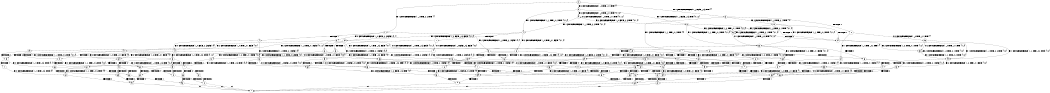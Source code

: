 digraph BCG {
size = "7, 10.5";
center = TRUE;
node [shape = circle];
0 [peripheries = 2];
0 -> 1 [label = "EX !1 !ATOMIC_EXCH_BRANCH (1, +1, TRUE, +0, 2, TRUE) !{}"];
0 -> 2 [label = "EX !2 !ATOMIC_EXCH_BRANCH (1, +0, TRUE, +0, 1, TRUE) !{}"];
0 -> 3 [label = "EX !0 !ATOMIC_EXCH_BRANCH (1, +0, FALSE, +0, 3, TRUE) !{}"];
1 -> 4 [label = "TERMINATE !1"];
1 -> 5 [label = "EX !2 !ATOMIC_EXCH_BRANCH (1, +0, TRUE, +0, 1, FALSE) !{0, 1}"];
1 -> 6 [label = "EX !0 !ATOMIC_EXCH_BRANCH (1, +0, FALSE, +0, 3, FALSE) !{0, 1}"];
2 -> 7 [label = "EX !1 !ATOMIC_EXCH_BRANCH (1, +1, TRUE, +0, 2, TRUE) !{0, 1, 2}"];
2 -> 8 [label = "EX !0 !ATOMIC_EXCH_BRANCH (1, +0, FALSE, +0, 3, TRUE) !{0, 1, 2}"];
2 -> 9 [label = "EX !2 !ATOMIC_EXCH_BRANCH (1, +0, TRUE, +0, 1, TRUE) !{0, 1, 2}"];
3 -> 10 [label = "TERMINATE !0"];
3 -> 11 [label = "EX !1 !ATOMIC_EXCH_BRANCH (1, +1, TRUE, +0, 2, TRUE) !{0}"];
3 -> 12 [label = "EX !2 !ATOMIC_EXCH_BRANCH (1, +0, TRUE, +0, 1, TRUE) !{0}"];
4 -> 13 [label = "EX !2 !ATOMIC_EXCH_BRANCH (1, +0, TRUE, +0, 1, FALSE) !{0}"];
4 -> 14 [label = "EX !0 !ATOMIC_EXCH_BRANCH (1, +0, FALSE, +0, 3, FALSE) !{0}"];
5 -> 15 [label = "TERMINATE !1"];
5 -> 16 [label = "TERMINATE !2"];
5 -> 17 [label = "EX !0 !ATOMIC_EXCH_BRANCH (1, +0, FALSE, +0, 3, TRUE) !{0, 1, 2}"];
6 -> 18 [label = "TERMINATE !1"];
6 -> 19 [label = "EX !2 !ATOMIC_EXCH_BRANCH (1, +0, TRUE, +0, 1, FALSE) !{0, 1}"];
6 -> 20 [label = "EX !0 !ATOMIC_EXCH_BRANCH (1, +1, TRUE, +0, 3, FALSE) !{0, 1}"];
7 -> 21 [label = "TERMINATE !1"];
7 -> 22 [label = "EX !0 !ATOMIC_EXCH_BRANCH (1, +0, FALSE, +0, 3, FALSE) !{0, 1, 2}"];
7 -> 23 [label = "EX !2 !ATOMIC_EXCH_BRANCH (1, +0, TRUE, +0, 1, FALSE) !{0, 1, 2}"];
8 -> 24 [label = "TERMINATE !0"];
8 -> 25 [label = "EX !1 !ATOMIC_EXCH_BRANCH (1, +1, TRUE, +0, 2, TRUE) !{0, 1, 2}"];
8 -> 26 [label = "EX !2 !ATOMIC_EXCH_BRANCH (1, +0, TRUE, +0, 1, TRUE) !{0, 1, 2}"];
9 -> 7 [label = "EX !1 !ATOMIC_EXCH_BRANCH (1, +1, TRUE, +0, 2, TRUE) !{0, 1, 2}"];
9 -> 8 [label = "EX !0 !ATOMIC_EXCH_BRANCH (1, +0, FALSE, +0, 3, TRUE) !{0, 1, 2}"];
9 -> 9 [label = "EX !2 !ATOMIC_EXCH_BRANCH (1, +0, TRUE, +0, 1, TRUE) !{0, 1, 2}"];
10 -> 27 [label = "EX !1 !ATOMIC_EXCH_BRANCH (1, +1, TRUE, +0, 2, TRUE) !{}"];
10 -> 28 [label = "EX !2 !ATOMIC_EXCH_BRANCH (1, +0, TRUE, +0, 1, TRUE) !{}"];
11 -> 29 [label = "TERMINATE !1"];
11 -> 30 [label = "TERMINATE !0"];
11 -> 31 [label = "EX !2 !ATOMIC_EXCH_BRANCH (1, +0, TRUE, +0, 1, FALSE) !{0, 1}"];
12 -> 24 [label = "TERMINATE !0"];
12 -> 25 [label = "EX !1 !ATOMIC_EXCH_BRANCH (1, +1, TRUE, +0, 2, TRUE) !{0, 1, 2}"];
12 -> 26 [label = "EX !2 !ATOMIC_EXCH_BRANCH (1, +0, TRUE, +0, 1, TRUE) !{0, 1, 2}"];
13 -> 32 [label = "TERMINATE !2"];
13 -> 33 [label = "EX !0 !ATOMIC_EXCH_BRANCH (1, +0, FALSE, +0, 3, TRUE) !{0, 2}"];
14 -> 34 [label = "EX !2 !ATOMIC_EXCH_BRANCH (1, +0, TRUE, +0, 1, FALSE) !{0}"];
14 -> 35 [label = "EX !0 !ATOMIC_EXCH_BRANCH (1, +1, TRUE, +0, 3, FALSE) !{0}"];
15 -> 32 [label = "TERMINATE !2"];
15 -> 33 [label = "EX !0 !ATOMIC_EXCH_BRANCH (1, +0, FALSE, +0, 3, TRUE) !{0, 2}"];
16 -> 36 [label = "TERMINATE !1"];
16 -> 37 [label = "EX !0 !ATOMIC_EXCH_BRANCH (1, +0, FALSE, +0, 3, TRUE) !{0, 1}"];
17 -> 38 [label = "TERMINATE !1"];
17 -> 39 [label = "TERMINATE !2"];
17 -> 40 [label = "TERMINATE !0"];
18 -> 34 [label = "EX !2 !ATOMIC_EXCH_BRANCH (1, +0, TRUE, +0, 1, FALSE) !{0}"];
18 -> 35 [label = "EX !0 !ATOMIC_EXCH_BRANCH (1, +1, TRUE, +0, 3, FALSE) !{0}"];
19 -> 41 [label = "TERMINATE !1"];
19 -> 42 [label = "TERMINATE !2"];
19 -> 43 [label = "EX !0 !ATOMIC_EXCH_BRANCH (1, +1, TRUE, +0, 3, TRUE) !{0, 1, 2}"];
20 -> 29 [label = "TERMINATE !1"];
20 -> 30 [label = "TERMINATE !0"];
20 -> 31 [label = "EX !2 !ATOMIC_EXCH_BRANCH (1, +0, TRUE, +0, 1, FALSE) !{0, 1}"];
21 -> 44 [label = "EX !0 !ATOMIC_EXCH_BRANCH (1, +0, FALSE, +0, 3, FALSE) !{0, 2}"];
21 -> 45 [label = "EX !2 !ATOMIC_EXCH_BRANCH (1, +0, TRUE, +0, 1, FALSE) !{0, 2}"];
22 -> 46 [label = "TERMINATE !1"];
22 -> 47 [label = "EX !2 !ATOMIC_EXCH_BRANCH (1, +0, TRUE, +0, 1, FALSE) !{0, 1, 2}"];
22 -> 48 [label = "EX !0 !ATOMIC_EXCH_BRANCH (1, +1, TRUE, +0, 3, FALSE) !{0, 1, 2}"];
23 -> 15 [label = "TERMINATE !1"];
23 -> 16 [label = "TERMINATE !2"];
23 -> 17 [label = "EX !0 !ATOMIC_EXCH_BRANCH (1, +0, FALSE, +0, 3, TRUE) !{0, 1, 2}"];
24 -> 49 [label = "EX !1 !ATOMIC_EXCH_BRANCH (1, +1, TRUE, +0, 2, TRUE) !{1, 2}"];
24 -> 50 [label = "EX !2 !ATOMIC_EXCH_BRANCH (1, +0, TRUE, +0, 1, TRUE) !{1, 2}"];
25 -> 51 [label = "TERMINATE !1"];
25 -> 52 [label = "TERMINATE !0"];
25 -> 53 [label = "EX !2 !ATOMIC_EXCH_BRANCH (1, +0, TRUE, +0, 1, FALSE) !{0, 1, 2}"];
26 -> 24 [label = "TERMINATE !0"];
26 -> 25 [label = "EX !1 !ATOMIC_EXCH_BRANCH (1, +1, TRUE, +0, 2, TRUE) !{0, 1, 2}"];
26 -> 26 [label = "EX !2 !ATOMIC_EXCH_BRANCH (1, +0, TRUE, +0, 1, TRUE) !{0, 1, 2}"];
27 -> 54 [label = "TERMINATE !1"];
27 -> 55 [label = "EX !2 !ATOMIC_EXCH_BRANCH (1, +0, TRUE, +0, 1, FALSE) !{1}"];
28 -> 49 [label = "EX !1 !ATOMIC_EXCH_BRANCH (1, +1, TRUE, +0, 2, TRUE) !{1, 2}"];
28 -> 50 [label = "EX !2 !ATOMIC_EXCH_BRANCH (1, +0, TRUE, +0, 1, TRUE) !{1, 2}"];
29 -> 56 [label = "TERMINATE !0"];
29 -> 57 [label = "EX !2 !ATOMIC_EXCH_BRANCH (1, +0, TRUE, +0, 1, FALSE) !{0}"];
30 -> 54 [label = "TERMINATE !1"];
30 -> 55 [label = "EX !2 !ATOMIC_EXCH_BRANCH (1, +0, TRUE, +0, 1, FALSE) !{1}"];
31 -> 38 [label = "TERMINATE !1"];
31 -> 39 [label = "TERMINATE !2"];
31 -> 40 [label = "TERMINATE !0"];
32 -> 58 [label = "EX !0 !ATOMIC_EXCH_BRANCH (1, +0, FALSE, +0, 3, TRUE) !{0}"];
33 -> 59 [label = "TERMINATE !2"];
33 -> 60 [label = "TERMINATE !0"];
34 -> 61 [label = "TERMINATE !2"];
34 -> 62 [label = "EX !0 !ATOMIC_EXCH_BRANCH (1, +1, TRUE, +0, 3, TRUE) !{0, 2}"];
35 -> 56 [label = "TERMINATE !0"];
35 -> 57 [label = "EX !2 !ATOMIC_EXCH_BRANCH (1, +0, TRUE, +0, 1, FALSE) !{0}"];
36 -> 58 [label = "EX !0 !ATOMIC_EXCH_BRANCH (1, +0, FALSE, +0, 3, TRUE) !{0}"];
37 -> 63 [label = "TERMINATE !1"];
37 -> 64 [label = "TERMINATE !0"];
38 -> 59 [label = "TERMINATE !2"];
38 -> 60 [label = "TERMINATE !0"];
39 -> 63 [label = "TERMINATE !1"];
39 -> 64 [label = "TERMINATE !0"];
40 -> 65 [label = "TERMINATE !1"];
40 -> 66 [label = "TERMINATE !2"];
41 -> 61 [label = "TERMINATE !2"];
41 -> 62 [label = "EX !0 !ATOMIC_EXCH_BRANCH (1, +1, TRUE, +0, 3, TRUE) !{0, 2}"];
42 -> 67 [label = "TERMINATE !1"];
42 -> 68 [label = "EX !0 !ATOMIC_EXCH_BRANCH (1, +1, TRUE, +0, 3, TRUE) !{0, 1}"];
43 -> 69 [label = "TERMINATE !1"];
43 -> 70 [label = "TERMINATE !2"];
43 -> 71 [label = "TERMINATE !0"];
44 -> 72 [label = "EX !2 !ATOMIC_EXCH_BRANCH (1, +0, TRUE, +0, 1, FALSE) !{0, 2}"];
44 -> 73 [label = "EX !0 !ATOMIC_EXCH_BRANCH (1, +1, TRUE, +0, 3, FALSE) !{0, 2}"];
45 -> 32 [label = "TERMINATE !2"];
45 -> 33 [label = "EX !0 !ATOMIC_EXCH_BRANCH (1, +0, FALSE, +0, 3, TRUE) !{0, 2}"];
46 -> 72 [label = "EX !2 !ATOMIC_EXCH_BRANCH (1, +0, TRUE, +0, 1, FALSE) !{0, 2}"];
46 -> 73 [label = "EX !0 !ATOMIC_EXCH_BRANCH (1, +1, TRUE, +0, 3, FALSE) !{0, 2}"];
47 -> 41 [label = "TERMINATE !1"];
47 -> 42 [label = "TERMINATE !2"];
47 -> 43 [label = "EX !0 !ATOMIC_EXCH_BRANCH (1, +1, TRUE, +0, 3, TRUE) !{0, 1, 2}"];
48 -> 51 [label = "TERMINATE !1"];
48 -> 52 [label = "TERMINATE !0"];
48 -> 53 [label = "EX !2 !ATOMIC_EXCH_BRANCH (1, +0, TRUE, +0, 1, FALSE) !{0, 1, 2}"];
49 -> 74 [label = "TERMINATE !1"];
49 -> 75 [label = "EX !2 !ATOMIC_EXCH_BRANCH (1, +0, TRUE, +0, 1, FALSE) !{1, 2}"];
50 -> 49 [label = "EX !1 !ATOMIC_EXCH_BRANCH (1, +1, TRUE, +0, 2, TRUE) !{1, 2}"];
50 -> 50 [label = "EX !2 !ATOMIC_EXCH_BRANCH (1, +0, TRUE, +0, 1, TRUE) !{1, 2}"];
51 -> 76 [label = "TERMINATE !0"];
51 -> 77 [label = "EX !2 !ATOMIC_EXCH_BRANCH (1, +0, TRUE, +0, 1, FALSE) !{0, 2}"];
52 -> 74 [label = "TERMINATE !1"];
52 -> 75 [label = "EX !2 !ATOMIC_EXCH_BRANCH (1, +0, TRUE, +0, 1, FALSE) !{1, 2}"];
53 -> 38 [label = "TERMINATE !1"];
53 -> 39 [label = "TERMINATE !2"];
53 -> 40 [label = "TERMINATE !0"];
54 -> 78 [label = "EX !2 !ATOMIC_EXCH_BRANCH (1, +0, TRUE, +0, 1, FALSE) !{}"];
55 -> 65 [label = "TERMINATE !1"];
55 -> 66 [label = "TERMINATE !2"];
56 -> 78 [label = "EX !2 !ATOMIC_EXCH_BRANCH (1, +0, TRUE, +0, 1, FALSE) !{}"];
57 -> 59 [label = "TERMINATE !2"];
57 -> 60 [label = "TERMINATE !0"];
58 -> 79 [label = "TERMINATE !0"];
59 -> 79 [label = "TERMINATE !0"];
60 -> 80 [label = "TERMINATE !2"];
61 -> 81 [label = "EX !0 !ATOMIC_EXCH_BRANCH (1, +1, TRUE, +0, 3, TRUE) !{0}"];
62 -> 82 [label = "TERMINATE !2"];
62 -> 83 [label = "TERMINATE !0"];
63 -> 79 [label = "TERMINATE !0"];
64 -> 84 [label = "TERMINATE !1"];
65 -> 80 [label = "TERMINATE !2"];
66 -> 84 [label = "TERMINATE !1"];
67 -> 81 [label = "EX !0 !ATOMIC_EXCH_BRANCH (1, +1, TRUE, +0, 3, TRUE) !{0}"];
68 -> 85 [label = "TERMINATE !1"];
68 -> 86 [label = "TERMINATE !0"];
69 -> 82 [label = "TERMINATE !2"];
69 -> 83 [label = "TERMINATE !0"];
70 -> 85 [label = "TERMINATE !1"];
70 -> 86 [label = "TERMINATE !0"];
71 -> 87 [label = "TERMINATE !1"];
71 -> 88 [label = "TERMINATE !2"];
72 -> 61 [label = "TERMINATE !2"];
72 -> 62 [label = "EX !0 !ATOMIC_EXCH_BRANCH (1, +1, TRUE, +0, 3, TRUE) !{0, 2}"];
73 -> 76 [label = "TERMINATE !0"];
73 -> 77 [label = "EX !2 !ATOMIC_EXCH_BRANCH (1, +0, TRUE, +0, 1, FALSE) !{0, 2}"];
74 -> 89 [label = "EX !2 !ATOMIC_EXCH_BRANCH (1, +0, TRUE, +0, 1, FALSE) !{2}"];
75 -> 65 [label = "TERMINATE !1"];
75 -> 66 [label = "TERMINATE !2"];
76 -> 89 [label = "EX !2 !ATOMIC_EXCH_BRANCH (1, +0, TRUE, +0, 1, FALSE) !{2}"];
77 -> 59 [label = "TERMINATE !2"];
77 -> 60 [label = "TERMINATE !0"];
78 -> 80 [label = "TERMINATE !2"];
79 -> 90 [label = "exit"];
80 -> 90 [label = "exit"];
81 -> 91 [label = "TERMINATE !0"];
82 -> 91 [label = "TERMINATE !0"];
83 -> 92 [label = "TERMINATE !2"];
84 -> 90 [label = "exit"];
85 -> 91 [label = "TERMINATE !0"];
86 -> 93 [label = "TERMINATE !1"];
87 -> 92 [label = "TERMINATE !2"];
88 -> 93 [label = "TERMINATE !1"];
89 -> 80 [label = "TERMINATE !2"];
91 -> 90 [label = "exit"];
92 -> 90 [label = "exit"];
93 -> 90 [label = "exit"];
}
